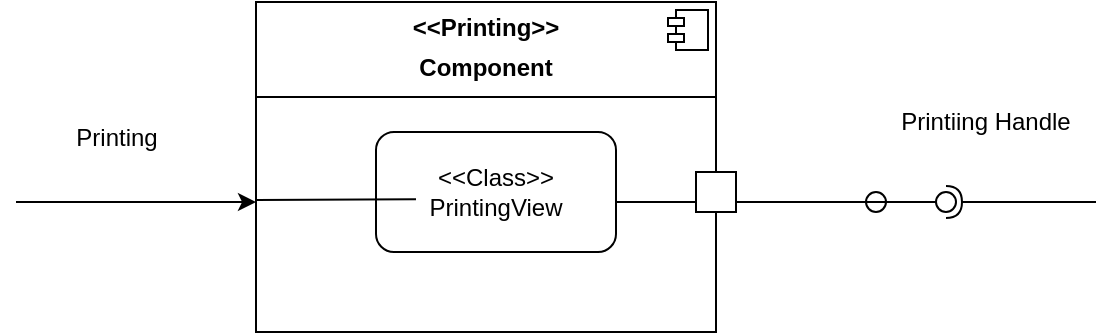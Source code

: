 <mxfile version="24.8.4">
  <diagram name="Page-1" id="5d7acffa-a066-3a61-03fe-96351882024d">
    <mxGraphModel dx="1526" dy="1008" grid="1" gridSize="10" guides="1" tooltips="1" connect="1" arrows="1" fold="1" page="1" pageScale="1" pageWidth="1100" pageHeight="850" background="#ffffff" math="0" shadow="0">
      <root>
        <mxCell id="0" />
        <mxCell id="1" parent="0" />
        <mxCell id="aN5ZnmayPE5M_bF5A8uI-13" value="&lt;p style=&quot;margin:0px;margin-top:6px;text-align:center;&quot;&gt;&lt;b&gt;&amp;lt;&amp;lt;Printing&amp;gt;&amp;gt;&lt;/b&gt;&lt;/p&gt;&lt;p style=&quot;margin:0px;margin-top:6px;text-align:center;&quot;&gt;&lt;b&gt;Component&lt;/b&gt;&lt;/p&gt;&lt;hr size=&quot;1&quot; style=&quot;border-style:solid;&quot;&gt;&lt;p style=&quot;margin:0px;margin-left:8px;&quot;&gt;&lt;br&gt;&lt;/p&gt;" style="align=left;overflow=fill;html=1;dropTarget=0;whiteSpace=wrap;" vertex="1" parent="1">
          <mxGeometry x="130" y="235" width="230" height="165" as="geometry" />
        </mxCell>
        <mxCell id="aN5ZnmayPE5M_bF5A8uI-14" value="" style="shape=component;jettyWidth=8;jettyHeight=4;" vertex="1" parent="aN5ZnmayPE5M_bF5A8uI-13">
          <mxGeometry x="1" width="20" height="20" relative="1" as="geometry">
            <mxPoint x="-24" y="4" as="offset" />
          </mxGeometry>
        </mxCell>
        <mxCell id="aN5ZnmayPE5M_bF5A8uI-16" value="&amp;lt;&amp;lt;Class&amp;gt;&amp;gt;&lt;div&gt;PrintingView&lt;/div&gt;" style="rounded=1;whiteSpace=wrap;html=1;" vertex="1" parent="1">
          <mxGeometry x="190" y="300" width="120" height="60" as="geometry" />
        </mxCell>
        <mxCell id="aN5ZnmayPE5M_bF5A8uI-34" value="" style="ellipse;whiteSpace=wrap;html=1;align=center;aspect=fixed;fillColor=none;strokeColor=none;resizable=0;perimeter=centerPerimeter;rotatable=0;allowArrows=0;points=[];outlineConnect=1;" vertex="1" parent="1">
          <mxGeometry x="480" y="335" width="10" height="10" as="geometry" />
        </mxCell>
        <mxCell id="aN5ZnmayPE5M_bF5A8uI-40" value="" style="rounded=0;orthogonalLoop=1;jettySize=auto;html=1;endArrow=halfCircle;endFill=0;endSize=6;strokeWidth=1;sketch=0;" edge="1" parent="1" target="aN5ZnmayPE5M_bF5A8uI-42">
          <mxGeometry relative="1" as="geometry">
            <mxPoint x="550" y="335" as="sourcePoint" />
          </mxGeometry>
        </mxCell>
        <mxCell id="aN5ZnmayPE5M_bF5A8uI-41" value="" style="rounded=0;orthogonalLoop=1;jettySize=auto;html=1;endArrow=oval;endFill=0;sketch=0;sourcePerimeterSpacing=0;targetPerimeterSpacing=0;endSize=10;" edge="1" parent="1" target="aN5ZnmayPE5M_bF5A8uI-42" source="aN5ZnmayPE5M_bF5A8uI-24">
          <mxGeometry relative="1" as="geometry">
            <mxPoint x="455" y="335" as="sourcePoint" />
          </mxGeometry>
        </mxCell>
        <mxCell id="aN5ZnmayPE5M_bF5A8uI-42" value="" style="ellipse;whiteSpace=wrap;html=1;align=center;aspect=fixed;fillColor=none;strokeColor=none;resizable=0;perimeter=centerPerimeter;rotatable=0;allowArrows=0;points=[];outlineConnect=1;" vertex="1" parent="1">
          <mxGeometry x="470" y="330" width="10" height="10" as="geometry" />
        </mxCell>
        <mxCell id="aN5ZnmayPE5M_bF5A8uI-43" value="" style="rounded=0;orthogonalLoop=1;jettySize=auto;html=1;endArrow=oval;endFill=0;sketch=0;sourcePerimeterSpacing=0;targetPerimeterSpacing=0;endSize=10;" edge="1" parent="1" target="aN5ZnmayPE5M_bF5A8uI-24">
          <mxGeometry relative="1" as="geometry">
            <mxPoint x="455" y="335" as="sourcePoint" />
            <mxPoint x="475" y="335" as="targetPoint" />
          </mxGeometry>
        </mxCell>
        <mxCell id="aN5ZnmayPE5M_bF5A8uI-24" value="" style="line;strokeWidth=1;rotatable=0;dashed=0;labelPosition=right;align=left;verticalAlign=middle;spacingTop=0;spacingLeft=6;points=[];portConstraint=eastwest;" vertex="1" parent="1">
          <mxGeometry x="310" y="270" width="130" height="130" as="geometry" />
        </mxCell>
        <mxCell id="aN5ZnmayPE5M_bF5A8uI-44" style="edgeStyle=none;rounded=0;orthogonalLoop=1;jettySize=auto;html=1;exitX=0.5;exitY=1;exitDx=0;exitDy=0;" edge="1" parent="1" source="aN5ZnmayPE5M_bF5A8uI-16" target="aN5ZnmayPE5M_bF5A8uI-16">
          <mxGeometry relative="1" as="geometry" />
        </mxCell>
        <mxCell id="aN5ZnmayPE5M_bF5A8uI-46" value="" style="endArrow=none;html=1;rounded=0;" edge="1" parent="1">
          <mxGeometry width="50" height="50" relative="1" as="geometry">
            <mxPoint x="130" y="334" as="sourcePoint" />
            <mxPoint x="210" y="333.57" as="targetPoint" />
          </mxGeometry>
        </mxCell>
        <mxCell id="aN5ZnmayPE5M_bF5A8uI-47" value="" style="endArrow=classic;html=1;rounded=0;" edge="1" parent="1">
          <mxGeometry width="50" height="50" relative="1" as="geometry">
            <mxPoint x="10" y="335" as="sourcePoint" />
            <mxPoint x="130" y="335" as="targetPoint" />
          </mxGeometry>
        </mxCell>
        <mxCell id="aN5ZnmayPE5M_bF5A8uI-50" value="Printing" style="text;html=1;align=center;verticalAlign=middle;resizable=0;points=[];autosize=1;strokeColor=none;fillColor=none;" vertex="1" parent="1">
          <mxGeometry x="30" y="288" width="60" height="30" as="geometry" />
        </mxCell>
        <mxCell id="aN5ZnmayPE5M_bF5A8uI-51" value="Printiing Handle" style="text;html=1;align=center;verticalAlign=middle;whiteSpace=wrap;rounded=0;" vertex="1" parent="1">
          <mxGeometry x="440" y="280" width="110" height="30" as="geometry" />
        </mxCell>
        <mxCell id="aN5ZnmayPE5M_bF5A8uI-52" value="" style="rounded=0;whiteSpace=wrap;html=1;" vertex="1" parent="1">
          <mxGeometry x="350" y="320" width="20" height="20" as="geometry" />
        </mxCell>
      </root>
    </mxGraphModel>
  </diagram>
</mxfile>
